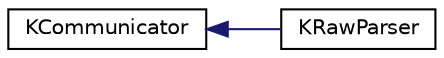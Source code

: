 digraph "Graphical Class Hierarchy"
{
 // LATEX_PDF_SIZE
  edge [fontname="Helvetica",fontsize="10",labelfontname="Helvetica",labelfontsize="10"];
  node [fontname="Helvetica",fontsize="10",shape=record];
  rankdir="LR";
  Node0 [label="KCommunicator",height=0.2,width=0.4,color="black", fillcolor="white", style="filled",URL="$class_k_communicator.html",tooltip=" "];
  Node0 -> Node1 [dir="back",color="midnightblue",fontsize="10",style="solid",fontname="Helvetica"];
  Node1 [label="KRawParser",height=0.2,width=0.4,color="black", fillcolor="white", style="filled",URL="$class_k_raw_parser.html",tooltip=" "];
}
